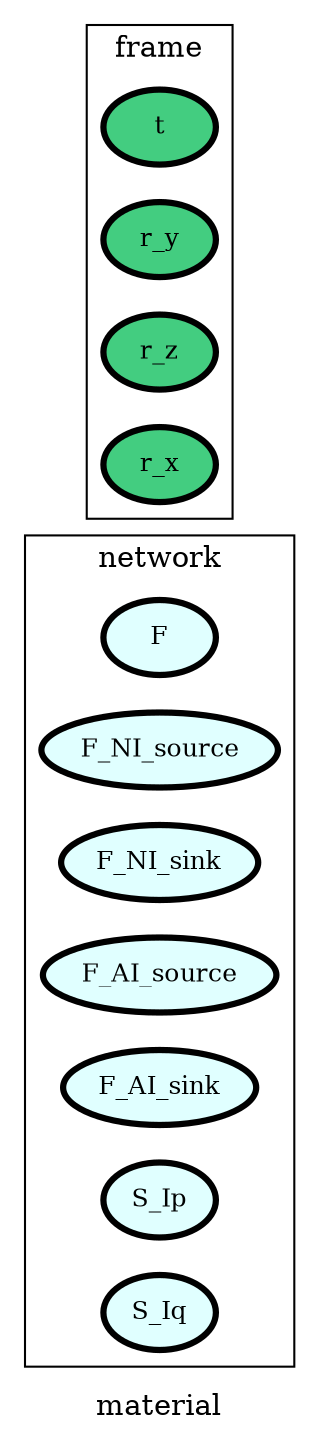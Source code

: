 digraph material {
label=material;
rankdir=LR;
subgraph cluster_material___property {
label=property;
rankdir=LR;
}

subgraph cluster_material___network {
label=network;
rankdir=LR;
V_2 [fillcolor=lightcyan1, fontsize=12, label=F, penwidth=3, style=filled];
V_3 [fillcolor=lightcyan1, fontsize=12, label=F_NI_source, penwidth=3, style=filled];
V_4 [fillcolor=lightcyan1, fontsize=12, label=F_NI_sink, penwidth=3, style=filled];
V_5 [fillcolor=lightcyan1, fontsize=12, label=F_AI_source, penwidth=3, style=filled];
V_6 [fillcolor=lightcyan1, fontsize=12, label=F_AI_sink, penwidth=3, style=filled];
V_7 [fillcolor=lightcyan1, fontsize=12, label=S_Ip, penwidth=3, style=filled];
V_8 [fillcolor=lightcyan1, fontsize=12, label=S_Iq, penwidth=3, style=filled];
}

subgraph cluster_material___differenceOperator {
label=differenceOperator;
rankdir=LR;
}

subgraph cluster_material___frame {
label=frame;
rankdir=LR;
V_1 [fillcolor=seagreen3, fontsize=12, label=t, penwidth=3, style=filled];
V_10 [fillcolor=seagreen3, fontsize=12, label=r_y, penwidth=3, style=filled];
V_11 [fillcolor=seagreen3, fontsize=12, label=r_z, penwidth=3, style=filled];
V_9 [fillcolor=seagreen3, fontsize=12, label=r_x, penwidth=3, style=filled];
}

subgraph cluster_material___state {
label=state;
rankdir=LR;
}

subgraph cluster_material___constant {
label=constant;
rankdir=LR;
}

subgraph cluster_material___effort {
label=effort;
rankdir=LR;
}

subgraph cluster_material___secondaryState {
label=secondaryState;
rankdir=LR;
}

subgraph cluster_material___diffState {
label=diffState;
rankdir=LR;
}

subgraph cluster_material___property {
label=property;
rankdir=LR;
}

subgraph cluster_material___conversion {
label=conversion;
rankdir=LR;
}

}
